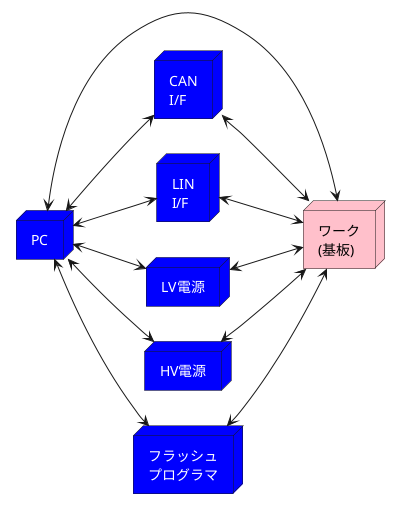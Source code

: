 @startuml

left to right direction

node PC as pc #blue;text:white
node "ワーク\n(基板)" as work #pink
pc <--> work

node "CAN\nI/F" as can #blue;text:white
pc <--> can
can <--> work

node "LIN\nI/F" as lin #blue;text:white
pc <--> lin
lin <--> work

node "LV電源" as lv #blue;text:white
pc <--> lv
lv <--> work

node "HV電源" as hv #blue;text:white
pc <--> hv
hv <--> work

node "フラッシュ\nプログラマ" as flash #blue;text:white
pc <--> flash
flash <--> work

@enduml